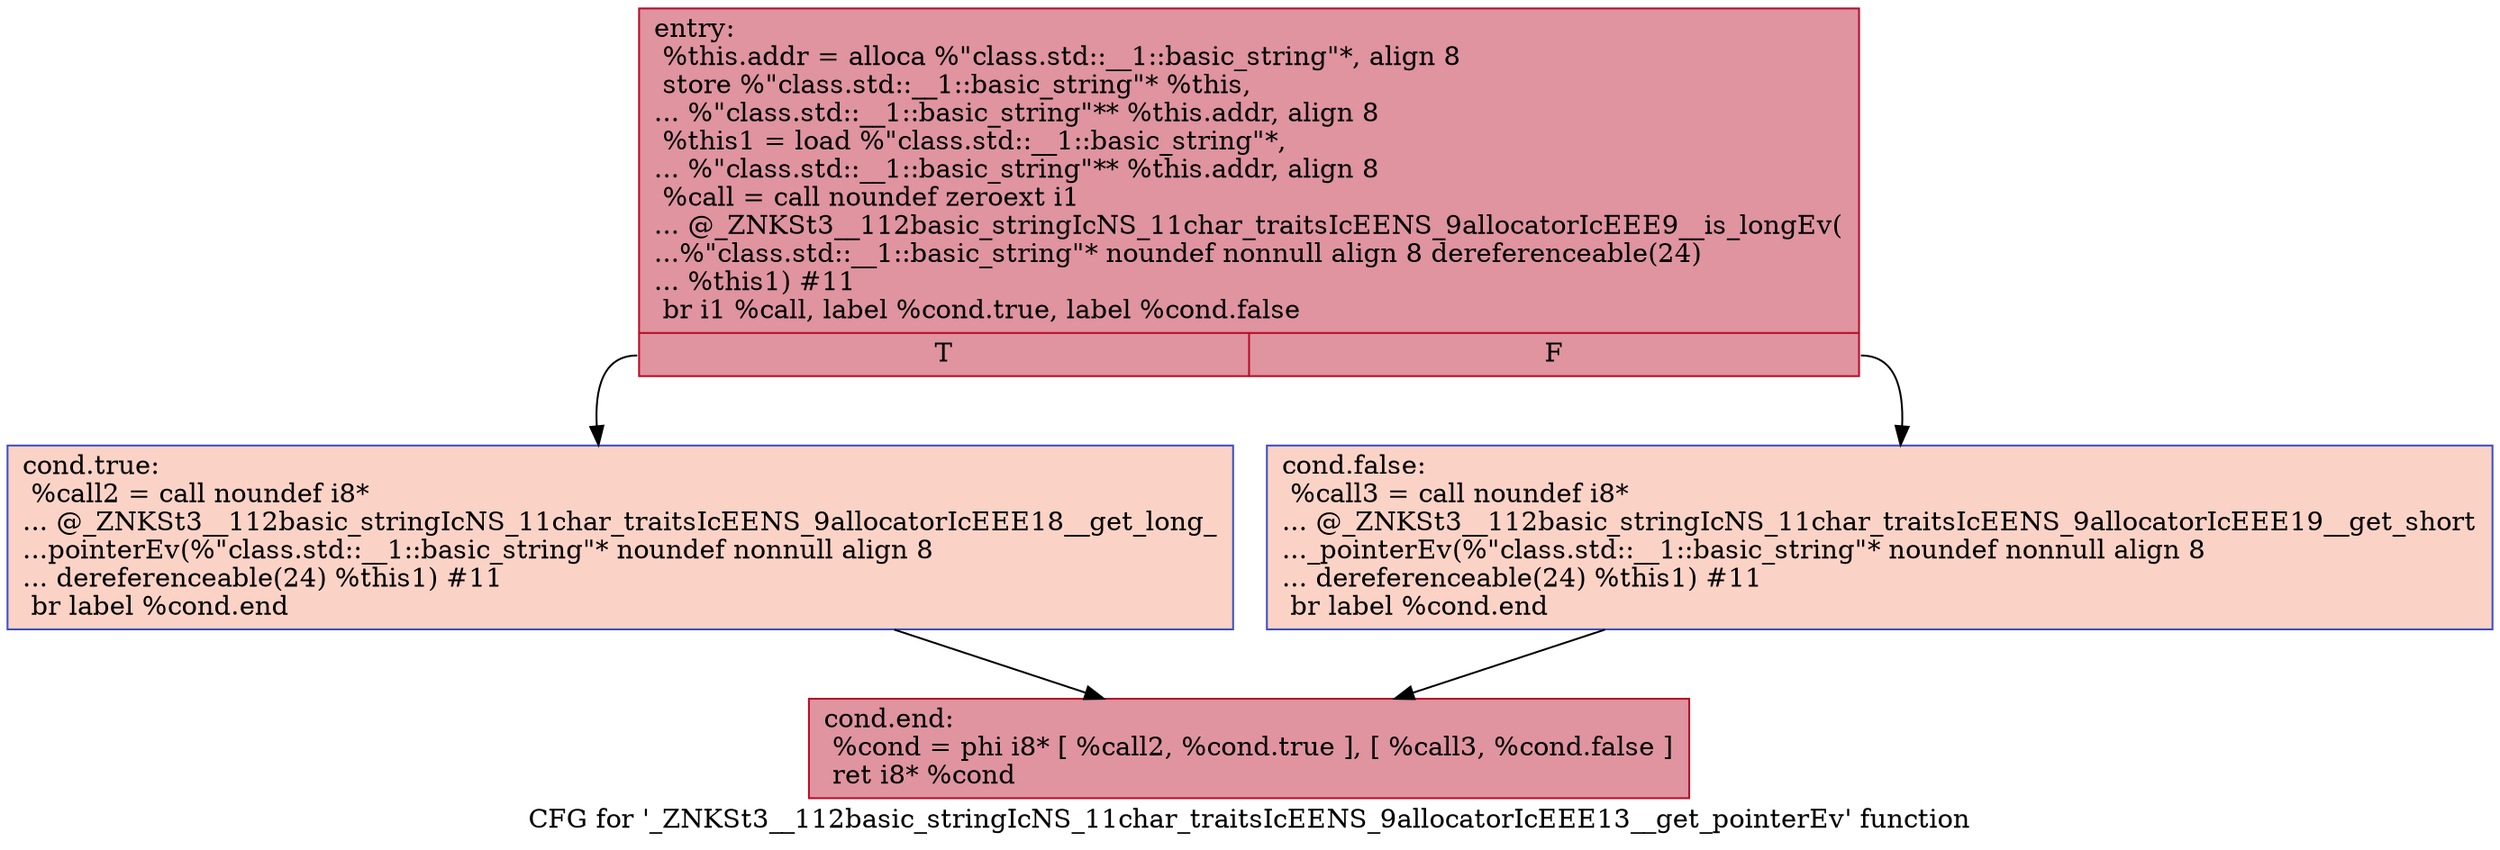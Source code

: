 digraph "CFG for '_ZNKSt3__112basic_stringIcNS_11char_traitsIcEENS_9allocatorIcEEE13__get_pointerEv' function" {
	label="CFG for '_ZNKSt3__112basic_stringIcNS_11char_traitsIcEENS_9allocatorIcEEE13__get_pointerEv' function";

	Node0x600003e7f600 [shape=record,color="#b70d28ff", style=filled, fillcolor="#b70d2870",label="{entry:\l  %this.addr = alloca %\"class.std::__1::basic_string\"*, align 8\l  store %\"class.std::__1::basic_string\"* %this,\l... %\"class.std::__1::basic_string\"** %this.addr, align 8\l  %this1 = load %\"class.std::__1::basic_string\"*,\l... %\"class.std::__1::basic_string\"** %this.addr, align 8\l  %call = call noundef zeroext i1\l... @_ZNKSt3__112basic_stringIcNS_11char_traitsIcEENS_9allocatorIcEEE9__is_longEv(\l...%\"class.std::__1::basic_string\"* noundef nonnull align 8 dereferenceable(24)\l... %this1) #11\l  br i1 %call, label %cond.true, label %cond.false\l|{<s0>T|<s1>F}}"];
	Node0x600003e7f600:s0 -> Node0x600003e7f680;
	Node0x600003e7f600:s1 -> Node0x600003e7f6c0;
	Node0x600003e7f680 [shape=record,color="#3d50c3ff", style=filled, fillcolor="#f59c7d70",label="{cond.true:                                        \l  %call2 = call noundef i8*\l... @_ZNKSt3__112basic_stringIcNS_11char_traitsIcEENS_9allocatorIcEEE18__get_long_\l...pointerEv(%\"class.std::__1::basic_string\"* noundef nonnull align 8\l... dereferenceable(24) %this1) #11\l  br label %cond.end\l}"];
	Node0x600003e7f680 -> Node0x600003e7f740;
	Node0x600003e7f6c0 [shape=record,color="#3d50c3ff", style=filled, fillcolor="#f59c7d70",label="{cond.false:                                       \l  %call3 = call noundef i8*\l... @_ZNKSt3__112basic_stringIcNS_11char_traitsIcEENS_9allocatorIcEEE19__get_short\l..._pointerEv(%\"class.std::__1::basic_string\"* noundef nonnull align 8\l... dereferenceable(24) %this1) #11\l  br label %cond.end\l}"];
	Node0x600003e7f6c0 -> Node0x600003e7f740;
	Node0x600003e7f740 [shape=record,color="#b70d28ff", style=filled, fillcolor="#b70d2870",label="{cond.end:                                         \l  %cond = phi i8* [ %call2, %cond.true ], [ %call3, %cond.false ]\l  ret i8* %cond\l}"];
}
